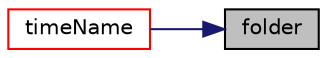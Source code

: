 digraph "folder"
{
 // LATEX_PDF_SIZE
  edge [fontname="Helvetica",fontsize="10",labelfontname="Helvetica",labelfontsize="10"];
  node [fontname="Helvetica",fontsize="10",shape=record];
  rankdir="RL";
  Node1 [label="folder",height=0.2,width=0.4,color="black", fillcolor="grey75", style="filled", fontcolor="black",tooltip=" "];
  Node1 -> Node2 [dir="back",color="midnightblue",fontsize="10",style="solid",fontname="Helvetica"];
  Node2 [label="timeName",height=0.2,width=0.4,color="red", fillcolor="white", style="filled",URL="$classpFlow_1_1timeFolder.html#a56cdb164080a077145119f7a5d9e3783",tooltip=" "];
}
